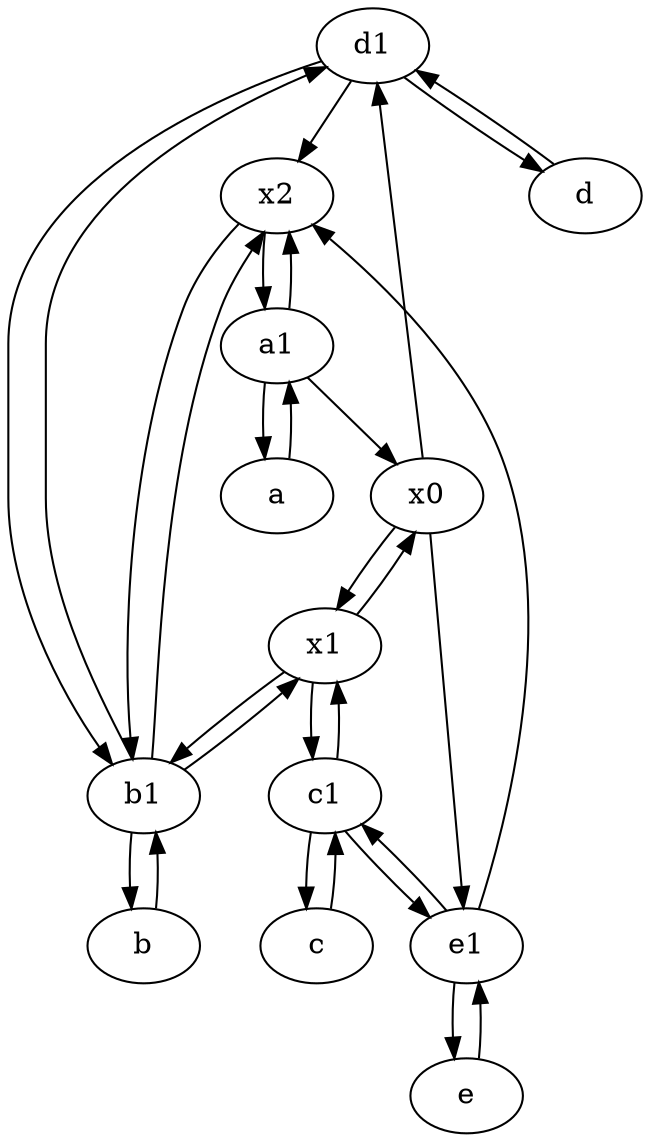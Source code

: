 digraph  {
	d1 [pos="25,30!"];
	x2;
	d [pos="20,30!"];
	b [pos="50,20!"];
	c [pos="20,10!"];
	a1 [pos="40,15!"];
	e1 [pos="25,45!"];
	a [pos="40,10!"];
	b1 [pos="45,20!"];
	e [pos="30,50!"];
	x0;
	c1 [pos="30,15!"];
	x1;
	b1 -> d1;
	d1 -> d;
	x1 -> c1;
	a1 -> x2;
	c1 -> c;
	b1 -> x1;
	a1 -> x0;
	x0 -> x1;
	x2 -> a1;
	b1 -> b;
	c1 -> x1;
	a1 -> a;
	a -> a1;
	d1 -> x2;
	b1 -> x2;
	e1 -> c1;
	c -> c1;
	c1 -> e1;
	e -> e1;
	d -> d1;
	x0 -> e1;
	x1 -> x0;
	x2 -> b1;
	e1 -> x2;
	d1 -> b1;
	b -> b1;
	x1 -> b1;
	x0 -> d1;
	e1 -> e;

	}